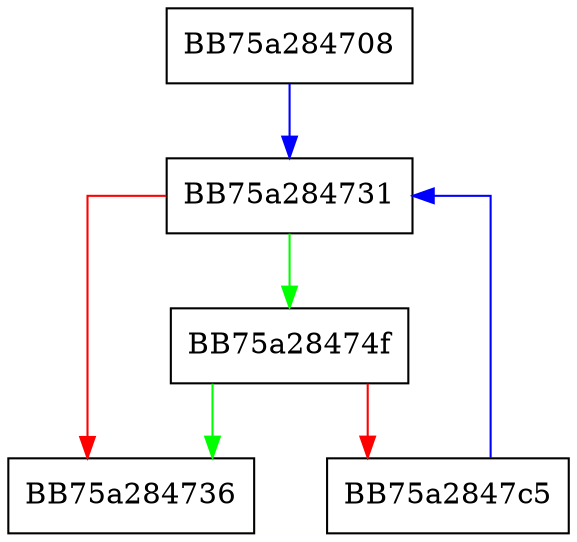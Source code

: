 digraph sqlite3AutoincrementBegin {
  node [shape="box"];
  graph [splines=ortho];
  BB75a284708 -> BB75a284731 [color="blue"];
  BB75a284731 -> BB75a28474f [color="green"];
  BB75a284731 -> BB75a284736 [color="red"];
  BB75a28474f -> BB75a284736 [color="green"];
  BB75a28474f -> BB75a2847c5 [color="red"];
  BB75a2847c5 -> BB75a284731 [color="blue"];
}